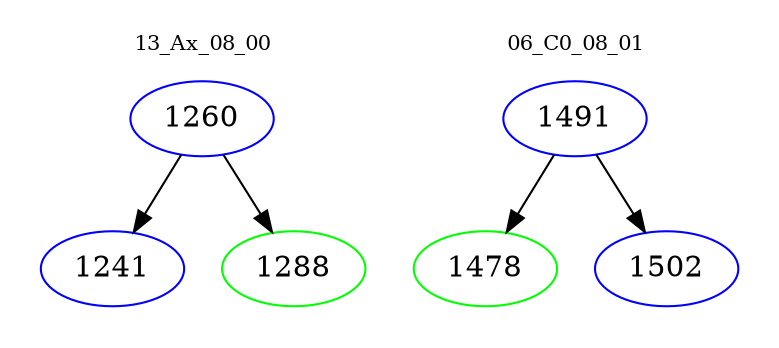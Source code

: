 digraph{
subgraph cluster_0 {
color = white
label = "13_Ax_08_00";
fontsize=10;
T0_1260 [label="1260", color="blue"]
T0_1260 -> T0_1241 [color="black"]
T0_1241 [label="1241", color="blue"]
T0_1260 -> T0_1288 [color="black"]
T0_1288 [label="1288", color="green"]
}
subgraph cluster_1 {
color = white
label = "06_C0_08_01";
fontsize=10;
T1_1491 [label="1491", color="blue"]
T1_1491 -> T1_1478 [color="black"]
T1_1478 [label="1478", color="green"]
T1_1491 -> T1_1502 [color="black"]
T1_1502 [label="1502", color="blue"]
}
}
